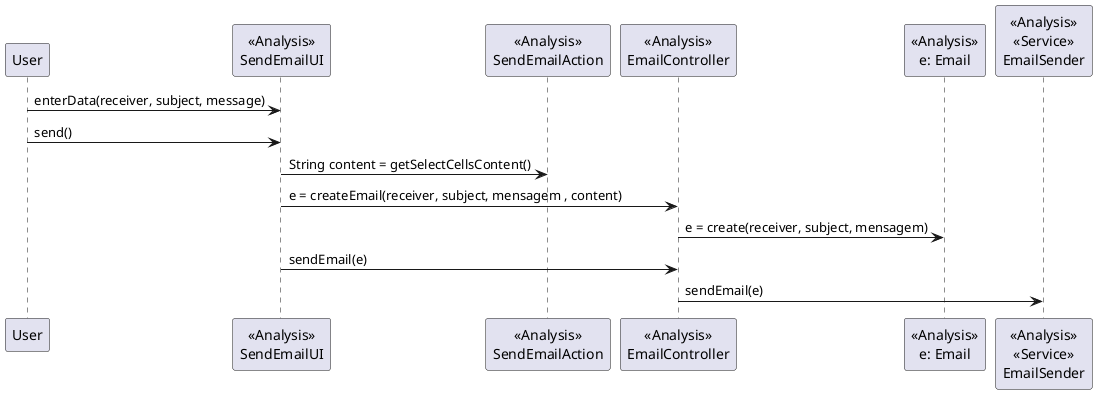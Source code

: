 @startuml doc-files/draft_send_email.png
participant User as usr
participant "<<Analysis>>\nSendEmailUI" as seui
participant "<<Analysis>>\nSendEmailAction" as sea
participant "<<Analysis>>\nEmailController" as emc
participant "<<Analysis>>\ne: Email" as em
participant "<<Analysis>>\n<<Service>>\nEmailSender" as emse
usr -> seui : enterData(receiver, subject, message)
usr -> seui : send()
seui -> sea : String content = getSelectCellsContent()
seui -> emc : e = createEmail(receiver, subject, mensagem , content)
emc -> em : e = create(receiver, subject, mensagem)
seui -> emc : sendEmail(e)
emc -> emse : sendEmail(e)
@enduml